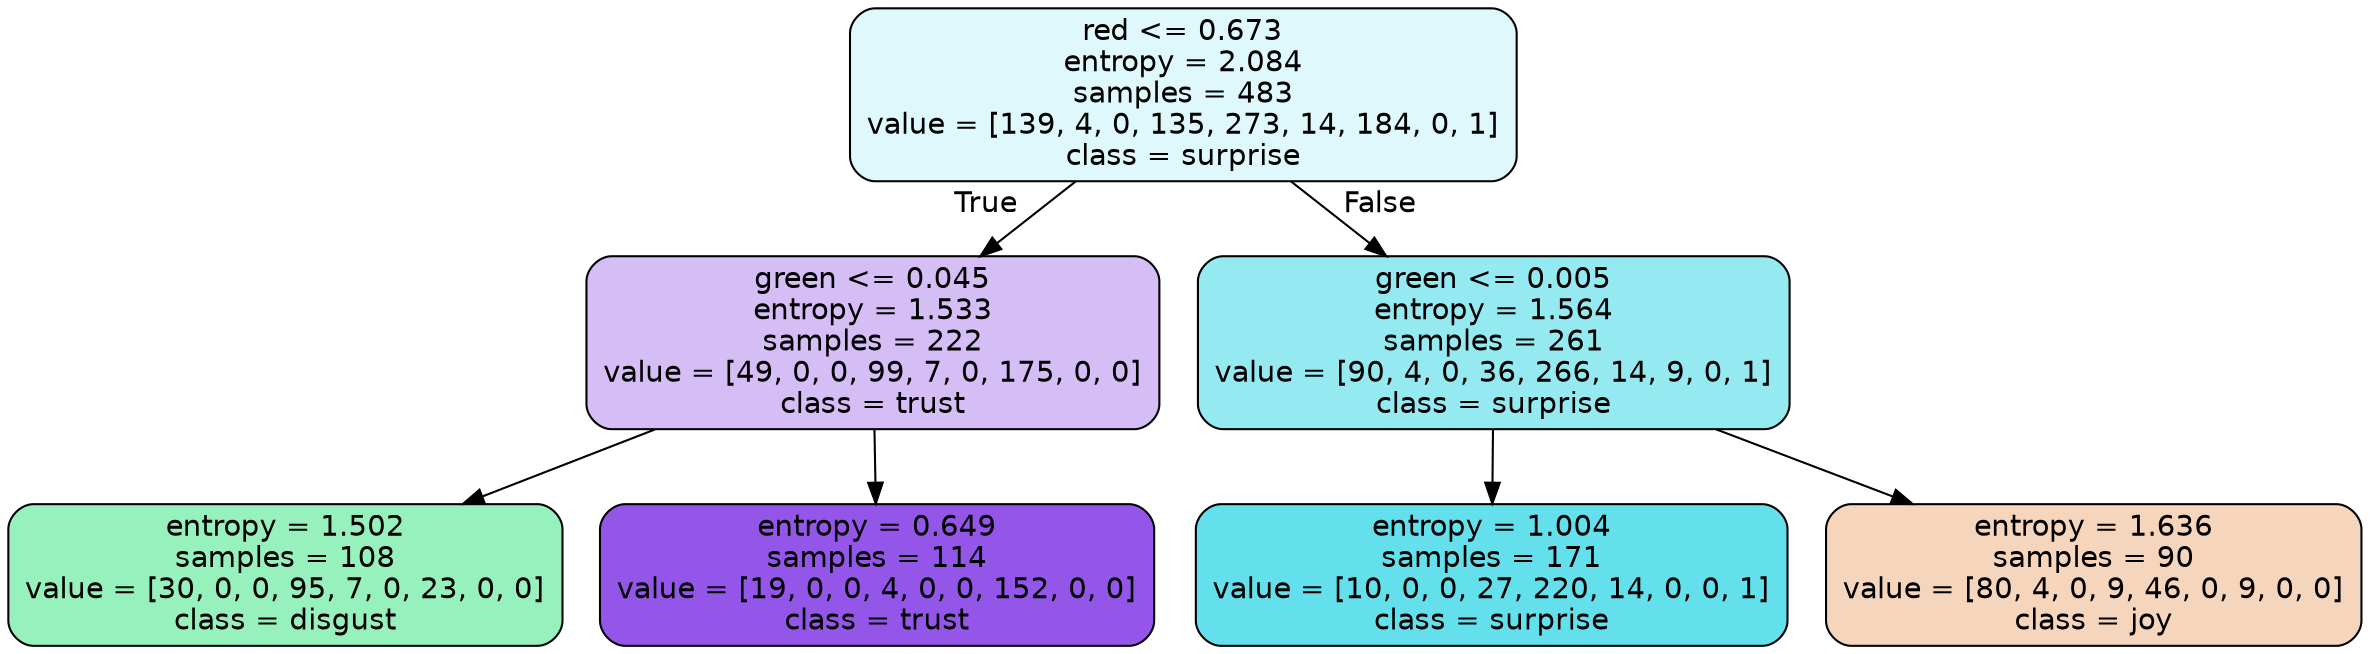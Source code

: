 digraph Tree {
node [shape=box, style="filled, rounded", color="black", fontname=helvetica] ;
edge [fontname=helvetica] ;
0 [label="red <= 0.673\nentropy = 2.084\nsamples = 483\nvalue = [139, 4, 0, 135, 273, 14, 184, 0, 1]\nclass = surprise", fillcolor="#39d7e528"] ;
1 [label="green <= 0.045\nentropy = 1.533\nsamples = 222\nvalue = [49, 0, 0, 99, 7, 0, 175, 0, 0]\nclass = trust", fillcolor="#8139e554"] ;
0 -> 1 [labeldistance=2.5, labelangle=45, headlabel="True"] ;
2 [label="entropy = 1.502\nsamples = 108\nvalue = [30, 0, 0, 95, 7, 0, 23, 0, 0]\nclass = disgust", fillcolor="#39e58185"] ;
1 -> 2 ;
3 [label="entropy = 0.649\nsamples = 114\nvalue = [19, 0, 0, 4, 0, 0, 152, 0, 0]\nclass = trust", fillcolor="#8139e5d9"] ;
1 -> 3 ;
4 [label="green <= 0.005\nentropy = 1.564\nsamples = 261\nvalue = [90, 4, 0, 36, 266, 14, 9, 0, 1]\nclass = surprise", fillcolor="#39d7e588"] ;
0 -> 4 [labeldistance=2.5, labelangle=-45, headlabel="False"] ;
5 [label="entropy = 1.004\nsamples = 171\nvalue = [10, 0, 0, 27, 220, 14, 0, 0, 1]\nclass = surprise", fillcolor="#39d7e5c9"] ;
4 -> 5 ;
6 [label="entropy = 1.636\nsamples = 90\nvalue = [80, 4, 0, 9, 46, 0, 9, 0, 0]\nclass = joy", fillcolor="#e5813955"] ;
4 -> 6 ;
}